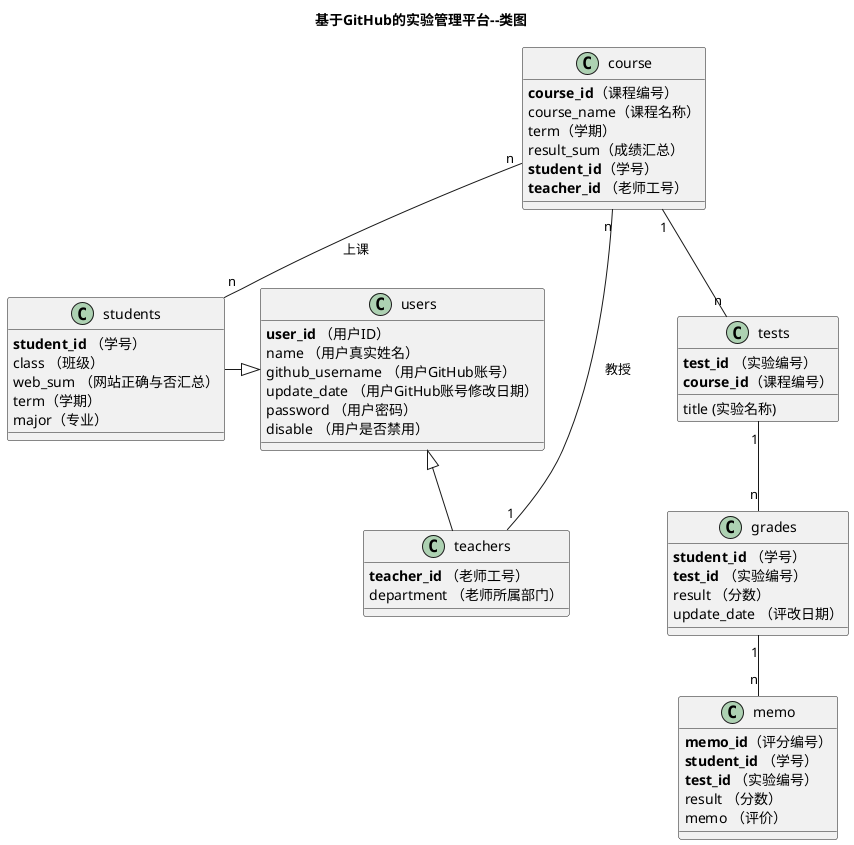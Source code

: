 @startuml
title 基于GitHub的实验管理平台--类图
class users {
    <b>user_id</b> （用户ID）
    name （用户真实姓名）
    github_username （用户GitHub账号）
    update_date （用户GitHub账号修改日期）
    password （用户密码）
    disable （用户是否禁用）
}
class teachers{
    <b>teacher_id</b> （老师工号）
    department （老师所属部门）
}
class students{
    <b>student_id</b> （学号）
    class （班级）
    web_sum （网站正确与否汇总）
    term（学期）
    major（专业）
}
students-|>users
users <|-- teachers
class grades {
    <b>student_id</b> （学号）
    <b>test_id</b> （实验编号）
    result （分数）
    update_date （评改日期）
}

class tests {
    <b>test_id</b> （实验编号）
    <b>course_id</b>（课程编号）
    title (实验名称)
}
class course{
    <b>course_id</b>（课程编号）
    course_name（课程名称）
    term（学期）
    result_sum（成绩汇总）
    <b>student_id</b>（学号）
   <b>teacher_id</b> （老师工号）
}
class memo{
    <b>memo_id</b>（评分编号）
    <b>student_id</b> （学号）
    <b>test_id</b> （实验编号）
    result （分数）
    memo （评价）
}
grades"1"--"n"memo
course "1" -- "n"  tests
tests "1" -- "n"  grades
course "n"--"n" students:上课
course "n"--"1"teachers:教授

@enduml